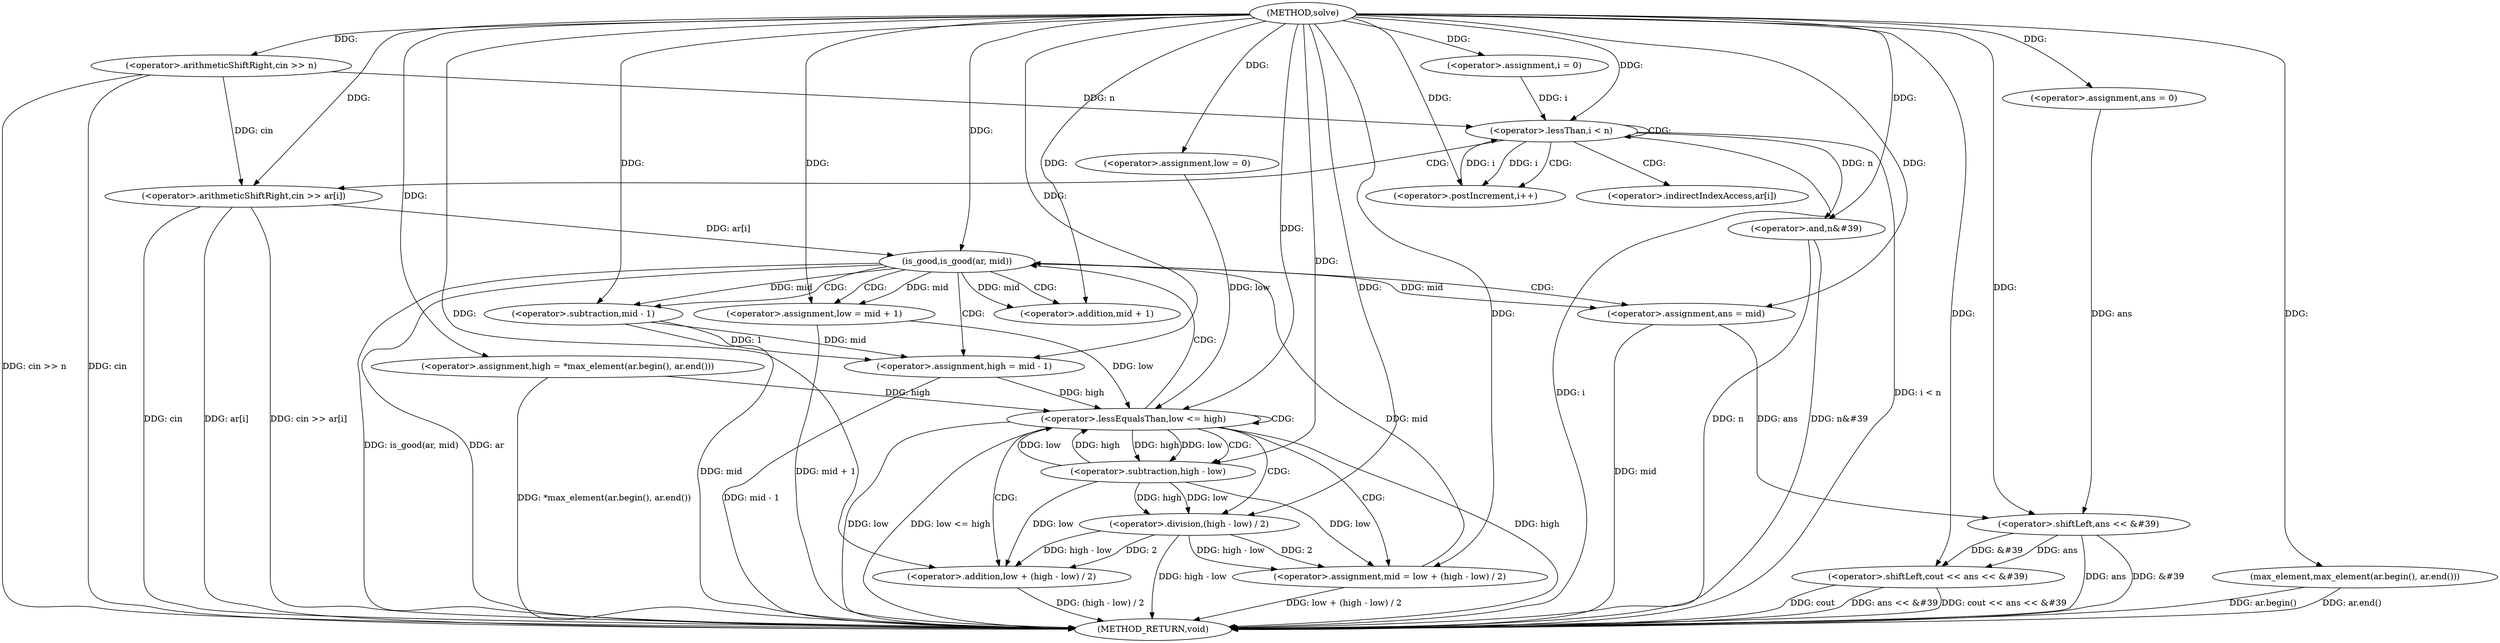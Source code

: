 digraph "solve" {  
"1000190" [label = "(METHOD,solve)" ]
"1000270" [label = "(METHOD_RETURN,void)" ]
"1000193" [label = "(<operator>.arithmeticShiftRight,cin >> n)" ]
"1000213" [label = "(<operator>.assignment,low = 0)" ]
"1000217" [label = "(<operator>.assignment,high = *max_element(ar.begin(), ar.end()))" ]
"1000224" [label = "(<operator>.assignment,ans = 0)" ]
"1000261" [label = "(<operator>.shiftLeft,cout << ans << &#39)" ]
"1000267" [label = "(<operator>.and,n&#39)" ]
"1000199" [label = "(<operator>.assignment,i = 0)" ]
"1000202" [label = "(<operator>.lessThan,i < n)" ]
"1000205" [label = "(<operator>.postIncrement,i++)" ]
"1000207" [label = "(<operator>.arithmeticShiftRight,cin >> ar[i])" ]
"1000228" [label = "(<operator>.lessEqualsThan,low <= high)" ]
"1000233" [label = "(<operator>.assignment,mid = low + (high - low) / 2)" ]
"1000263" [label = "(<operator>.shiftLeft,ans << &#39)" ]
"1000220" [label = "(max_element,max_element(ar.begin(), ar.end()))" ]
"1000243" [label = "(is_good,is_good(ar, mid))" ]
"1000235" [label = "(<operator>.addition,low + (high - low) / 2)" ]
"1000247" [label = "(<operator>.assignment,low = mid + 1)" ]
"1000252" [label = "(<operator>.assignment,ans = mid)" ]
"1000256" [label = "(<operator>.assignment,high = mid - 1)" ]
"1000237" [label = "(<operator>.division,(high - low) / 2)" ]
"1000238" [label = "(<operator>.subtraction,high - low)" ]
"1000249" [label = "(<operator>.addition,mid + 1)" ]
"1000258" [label = "(<operator>.subtraction,mid - 1)" ]
"1000209" [label = "(<operator>.indirectIndexAccess,ar[i])" ]
  "1000193" -> "1000270"  [ label = "DDG: cin"] 
  "1000193" -> "1000270"  [ label = "DDG: cin >> n"] 
  "1000202" -> "1000270"  [ label = "DDG: i"] 
  "1000202" -> "1000270"  [ label = "DDG: i < n"] 
  "1000220" -> "1000270"  [ label = "DDG: ar.begin()"] 
  "1000220" -> "1000270"  [ label = "DDG: ar.end()"] 
  "1000217" -> "1000270"  [ label = "DDG: *max_element(ar.begin(), ar.end())"] 
  "1000228" -> "1000270"  [ label = "DDG: low"] 
  "1000228" -> "1000270"  [ label = "DDG: high"] 
  "1000228" -> "1000270"  [ label = "DDG: low <= high"] 
  "1000263" -> "1000270"  [ label = "DDG: ans"] 
  "1000263" -> "1000270"  [ label = "DDG: &#39"] 
  "1000261" -> "1000270"  [ label = "DDG: ans << &#39"] 
  "1000261" -> "1000270"  [ label = "DDG: cout << ans << &#39"] 
  "1000267" -> "1000270"  [ label = "DDG: n"] 
  "1000267" -> "1000270"  [ label = "DDG: n&#39"] 
  "1000237" -> "1000270"  [ label = "DDG: high - low"] 
  "1000235" -> "1000270"  [ label = "DDG: (high - low) / 2"] 
  "1000233" -> "1000270"  [ label = "DDG: low + (high - low) / 2"] 
  "1000243" -> "1000270"  [ label = "DDG: ar"] 
  "1000243" -> "1000270"  [ label = "DDG: is_good(ar, mid)"] 
  "1000258" -> "1000270"  [ label = "DDG: mid"] 
  "1000256" -> "1000270"  [ label = "DDG: mid - 1"] 
  "1000247" -> "1000270"  [ label = "DDG: mid + 1"] 
  "1000252" -> "1000270"  [ label = "DDG: mid"] 
  "1000207" -> "1000270"  [ label = "DDG: cin"] 
  "1000207" -> "1000270"  [ label = "DDG: ar[i]"] 
  "1000207" -> "1000270"  [ label = "DDG: cin >> ar[i]"] 
  "1000261" -> "1000270"  [ label = "DDG: cout"] 
  "1000190" -> "1000213"  [ label = "DDG: "] 
  "1000190" -> "1000224"  [ label = "DDG: "] 
  "1000190" -> "1000193"  [ label = "DDG: "] 
  "1000190" -> "1000199"  [ label = "DDG: "] 
  "1000190" -> "1000217"  [ label = "DDG: "] 
  "1000190" -> "1000261"  [ label = "DDG: "] 
  "1000263" -> "1000261"  [ label = "DDG: &#39"] 
  "1000263" -> "1000261"  [ label = "DDG: ans"] 
  "1000202" -> "1000267"  [ label = "DDG: n"] 
  "1000190" -> "1000267"  [ label = "DDG: "] 
  "1000199" -> "1000202"  [ label = "DDG: i"] 
  "1000205" -> "1000202"  [ label = "DDG: i"] 
  "1000190" -> "1000202"  [ label = "DDG: "] 
  "1000193" -> "1000202"  [ label = "DDG: n"] 
  "1000202" -> "1000205"  [ label = "DDG: i"] 
  "1000190" -> "1000205"  [ label = "DDG: "] 
  "1000193" -> "1000207"  [ label = "DDG: cin"] 
  "1000190" -> "1000207"  [ label = "DDG: "] 
  "1000213" -> "1000228"  [ label = "DDG: low"] 
  "1000247" -> "1000228"  [ label = "DDG: low"] 
  "1000190" -> "1000228"  [ label = "DDG: "] 
  "1000238" -> "1000228"  [ label = "DDG: low"] 
  "1000217" -> "1000228"  [ label = "DDG: high"] 
  "1000238" -> "1000228"  [ label = "DDG: high"] 
  "1000256" -> "1000228"  [ label = "DDG: high"] 
  "1000238" -> "1000233"  [ label = "DDG: low"] 
  "1000190" -> "1000233"  [ label = "DDG: "] 
  "1000237" -> "1000233"  [ label = "DDG: high - low"] 
  "1000237" -> "1000233"  [ label = "DDG: 2"] 
  "1000224" -> "1000263"  [ label = "DDG: ans"] 
  "1000252" -> "1000263"  [ label = "DDG: ans"] 
  "1000190" -> "1000263"  [ label = "DDG: "] 
  "1000190" -> "1000220"  [ label = "DDG: "] 
  "1000238" -> "1000235"  [ label = "DDG: low"] 
  "1000190" -> "1000235"  [ label = "DDG: "] 
  "1000237" -> "1000235"  [ label = "DDG: high - low"] 
  "1000237" -> "1000235"  [ label = "DDG: 2"] 
  "1000207" -> "1000243"  [ label = "DDG: ar[i]"] 
  "1000190" -> "1000243"  [ label = "DDG: "] 
  "1000233" -> "1000243"  [ label = "DDG: mid"] 
  "1000243" -> "1000247"  [ label = "DDG: mid"] 
  "1000190" -> "1000247"  [ label = "DDG: "] 
  "1000190" -> "1000252"  [ label = "DDG: "] 
  "1000243" -> "1000252"  [ label = "DDG: mid"] 
  "1000258" -> "1000256"  [ label = "DDG: 1"] 
  "1000258" -> "1000256"  [ label = "DDG: mid"] 
  "1000238" -> "1000237"  [ label = "DDG: high"] 
  "1000238" -> "1000237"  [ label = "DDG: low"] 
  "1000190" -> "1000237"  [ label = "DDG: "] 
  "1000190" -> "1000256"  [ label = "DDG: "] 
  "1000228" -> "1000238"  [ label = "DDG: high"] 
  "1000190" -> "1000238"  [ label = "DDG: "] 
  "1000228" -> "1000238"  [ label = "DDG: low"] 
  "1000243" -> "1000249"  [ label = "DDG: mid"] 
  "1000190" -> "1000249"  [ label = "DDG: "] 
  "1000243" -> "1000258"  [ label = "DDG: mid"] 
  "1000190" -> "1000258"  [ label = "DDG: "] 
  "1000202" -> "1000207"  [ label = "CDG: "] 
  "1000202" -> "1000205"  [ label = "CDG: "] 
  "1000202" -> "1000202"  [ label = "CDG: "] 
  "1000202" -> "1000209"  [ label = "CDG: "] 
  "1000228" -> "1000235"  [ label = "CDG: "] 
  "1000228" -> "1000238"  [ label = "CDG: "] 
  "1000228" -> "1000237"  [ label = "CDG: "] 
  "1000228" -> "1000233"  [ label = "CDG: "] 
  "1000228" -> "1000243"  [ label = "CDG: "] 
  "1000228" -> "1000228"  [ label = "CDG: "] 
  "1000243" -> "1000247"  [ label = "CDG: "] 
  "1000243" -> "1000258"  [ label = "CDG: "] 
  "1000243" -> "1000252"  [ label = "CDG: "] 
  "1000243" -> "1000249"  [ label = "CDG: "] 
  "1000243" -> "1000256"  [ label = "CDG: "] 
}
